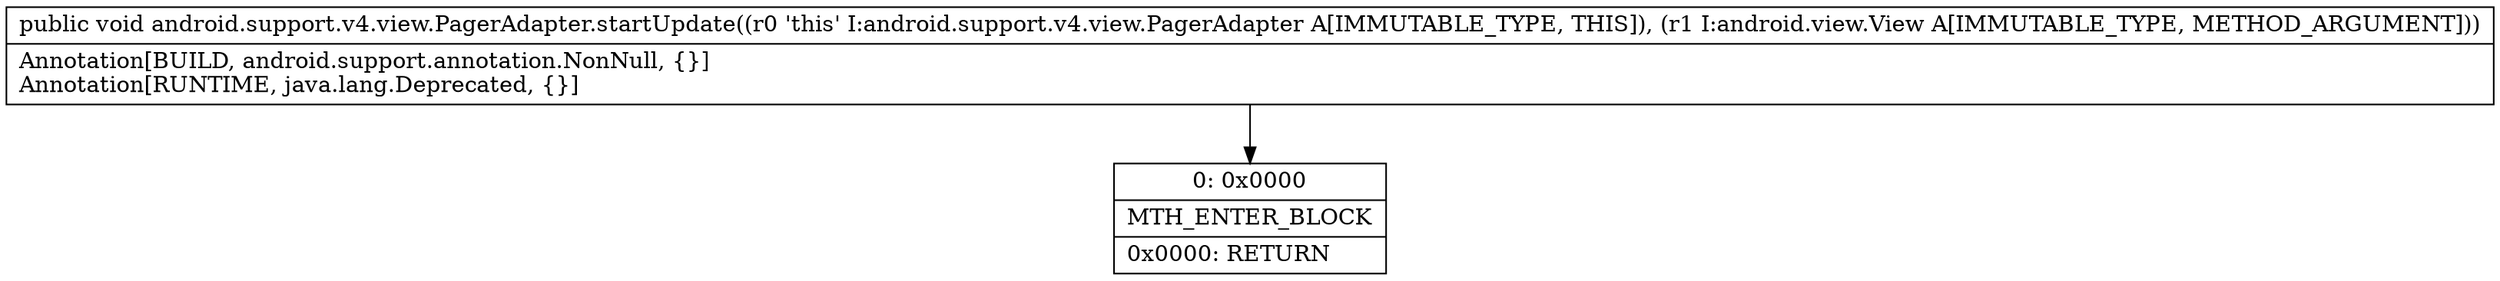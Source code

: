digraph "CFG forandroid.support.v4.view.PagerAdapter.startUpdate(Landroid\/view\/View;)V" {
Node_0 [shape=record,label="{0\:\ 0x0000|MTH_ENTER_BLOCK\l|0x0000: RETURN   \l}"];
MethodNode[shape=record,label="{public void android.support.v4.view.PagerAdapter.startUpdate((r0 'this' I:android.support.v4.view.PagerAdapter A[IMMUTABLE_TYPE, THIS]), (r1 I:android.view.View A[IMMUTABLE_TYPE, METHOD_ARGUMENT]))  | Annotation[BUILD, android.support.annotation.NonNull, \{\}]\lAnnotation[RUNTIME, java.lang.Deprecated, \{\}]\l}"];
MethodNode -> Node_0;
}

